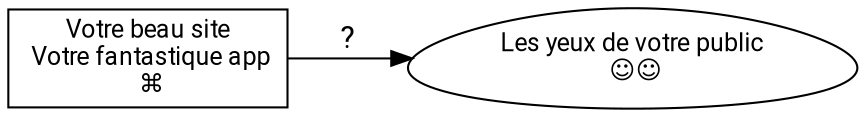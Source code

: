 digraph {
  rankdir="LR"

  // square brackets hold attributes
  A [ label="Votre beau site\n Votre fantastique app\n &#8984;" shape="box" fontsize = "12" fontname = "Roboto"]
  B [ label="Les yeux de votre public\n &#9786;&#9786;" fontsize = "12" fontname = "Roboto" shape = "egg"]

  // edges have attributes too
  A -> B [ label = "  ?  " fontsize = "15" fontname = "Roboto"]
}
